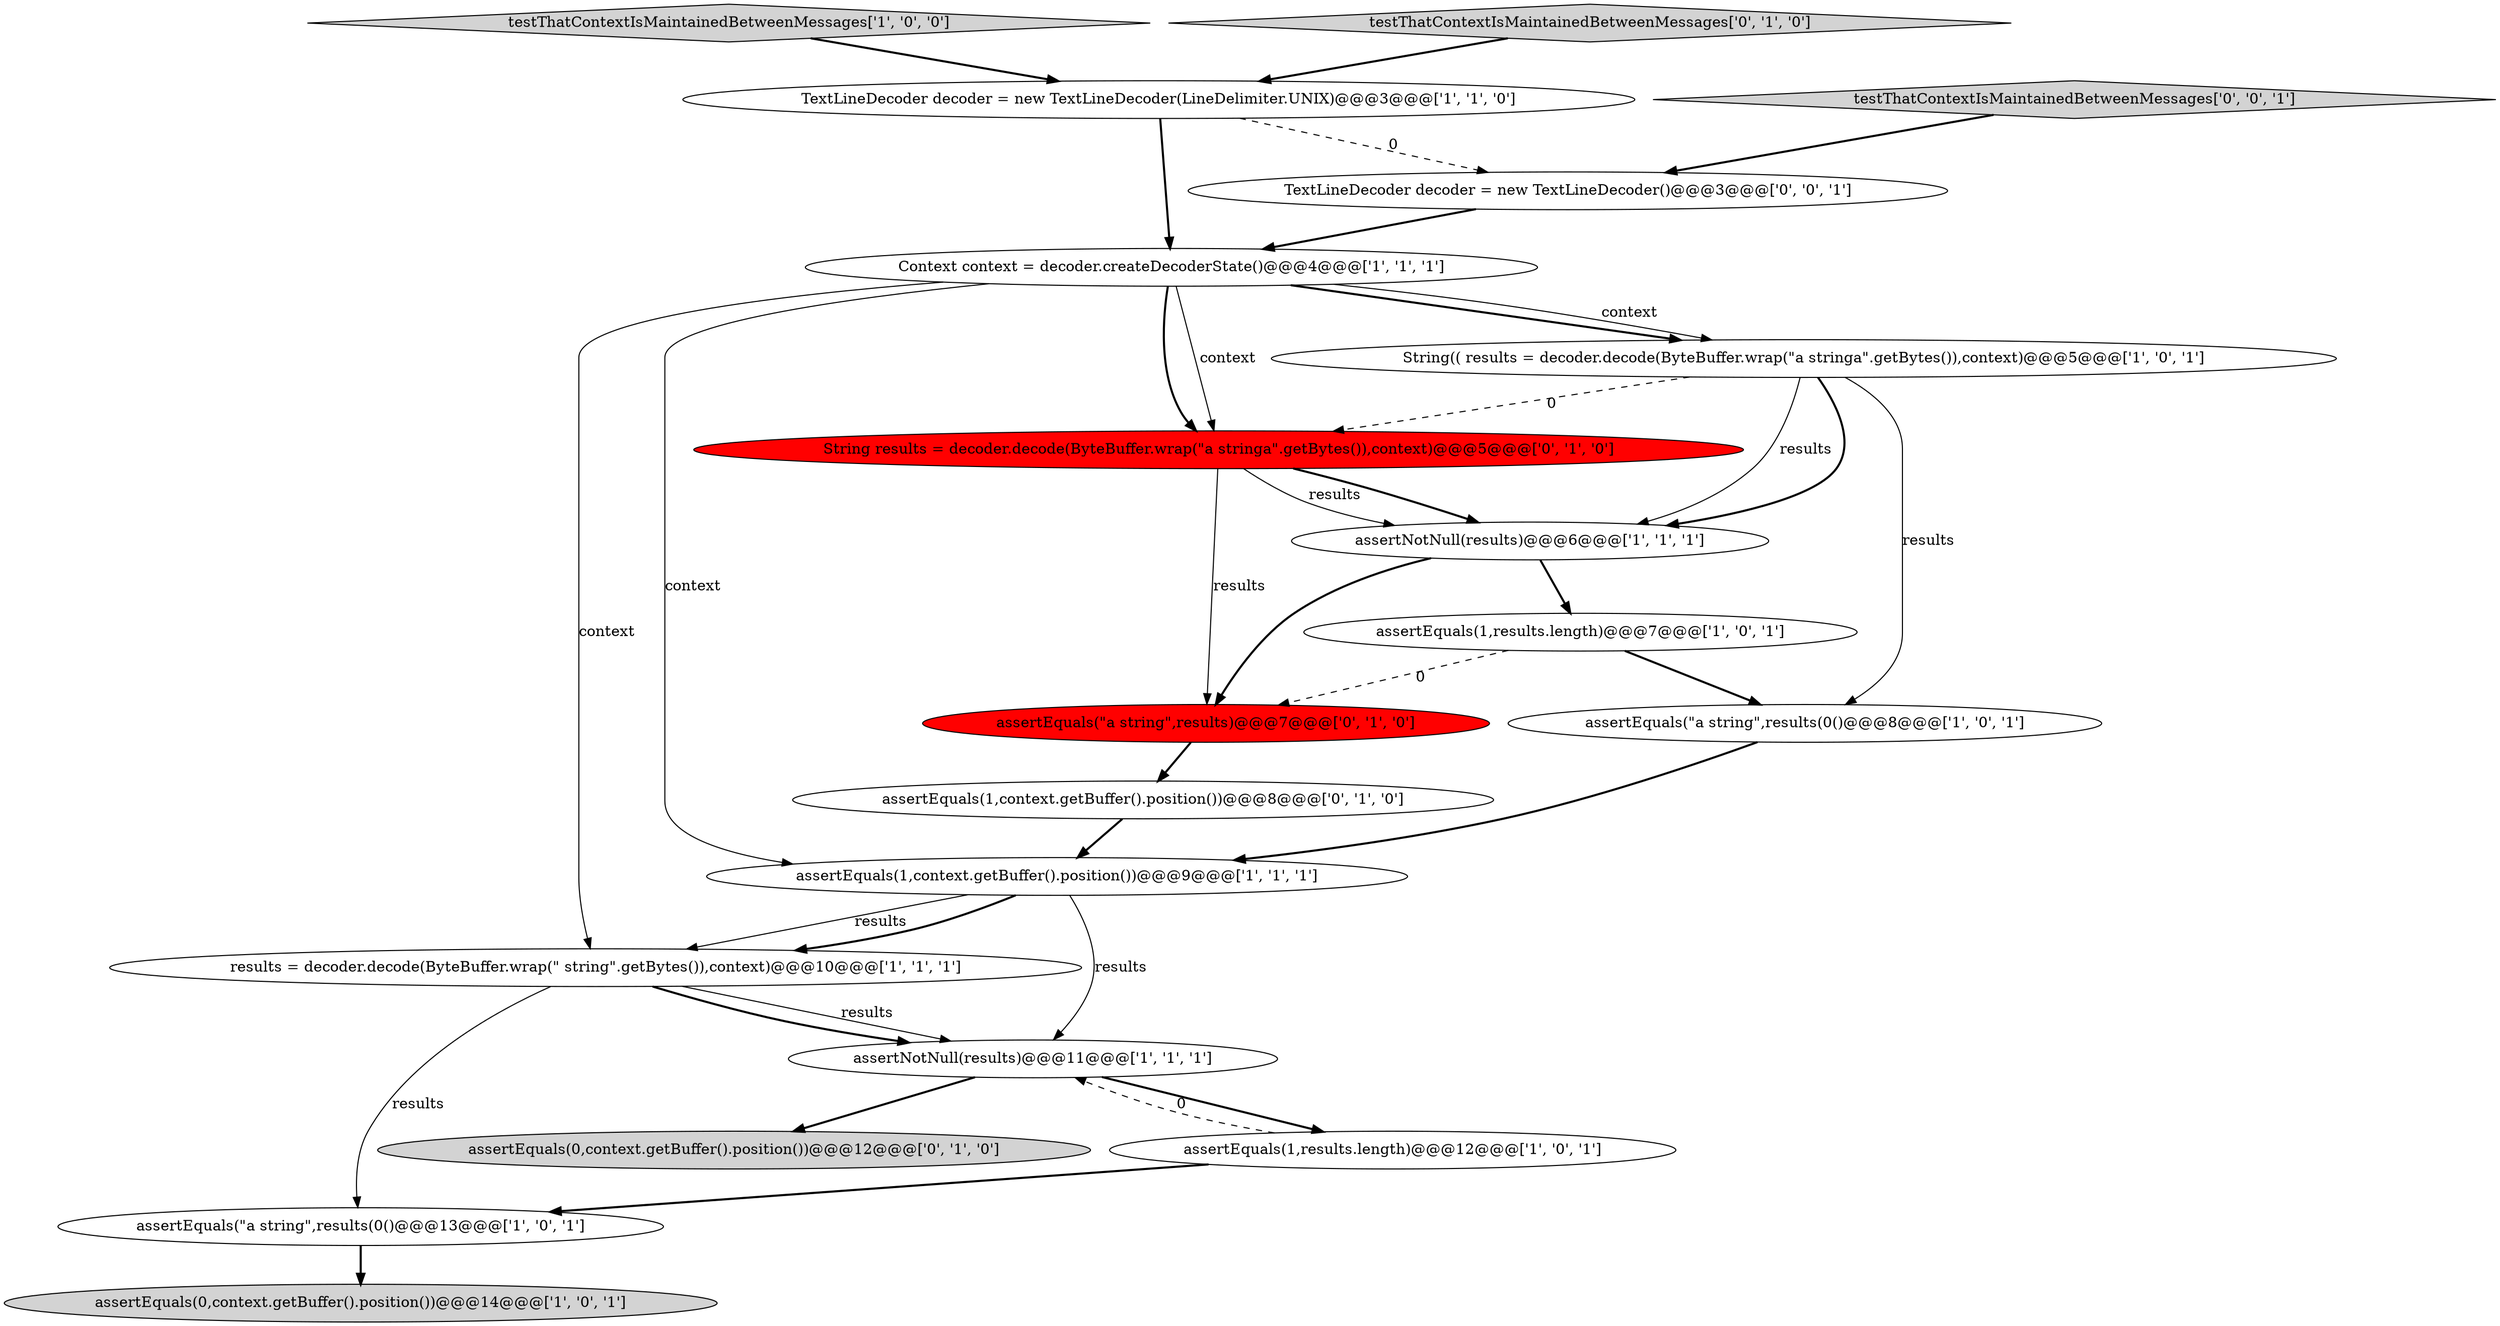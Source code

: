 digraph {
11 [style = filled, label = "testThatContextIsMaintainedBetweenMessages['1', '0', '0']", fillcolor = lightgray, shape = diamond image = "AAA0AAABBB1BBB"];
2 [style = filled, label = "results = decoder.decode(ByteBuffer.wrap(\" string\".getBytes()),context)@@@10@@@['1', '1', '1']", fillcolor = white, shape = ellipse image = "AAA0AAABBB1BBB"];
7 [style = filled, label = "TextLineDecoder decoder = new TextLineDecoder(LineDelimiter.UNIX)@@@3@@@['1', '1', '0']", fillcolor = white, shape = ellipse image = "AAA0AAABBB1BBB"];
8 [style = filled, label = "assertNotNull(results)@@@6@@@['1', '1', '1']", fillcolor = white, shape = ellipse image = "AAA0AAABBB1BBB"];
12 [style = filled, label = "Context context = decoder.createDecoderState()@@@4@@@['1', '1', '1']", fillcolor = white, shape = ellipse image = "AAA0AAABBB1BBB"];
16 [style = filled, label = "String results = decoder.decode(ByteBuffer.wrap(\"a stringa\".getBytes()),context)@@@5@@@['0', '1', '0']", fillcolor = red, shape = ellipse image = "AAA1AAABBB2BBB"];
15 [style = filled, label = "testThatContextIsMaintainedBetweenMessages['0', '1', '0']", fillcolor = lightgray, shape = diamond image = "AAA0AAABBB2BBB"];
9 [style = filled, label = "assertEquals(0,context.getBuffer().position())@@@14@@@['1', '0', '1']", fillcolor = lightgray, shape = ellipse image = "AAA0AAABBB1BBB"];
10 [style = filled, label = "assertEquals(1,results.length)@@@12@@@['1', '0', '1']", fillcolor = white, shape = ellipse image = "AAA0AAABBB1BBB"];
0 [style = filled, label = "assertNotNull(results)@@@11@@@['1', '1', '1']", fillcolor = white, shape = ellipse image = "AAA0AAABBB1BBB"];
17 [style = filled, label = "assertEquals(0,context.getBuffer().position())@@@12@@@['0', '1', '0']", fillcolor = lightgray, shape = ellipse image = "AAA0AAABBB2BBB"];
1 [style = filled, label = "assertEquals(1,context.getBuffer().position())@@@9@@@['1', '1', '1']", fillcolor = white, shape = ellipse image = "AAA0AAABBB1BBB"];
3 [style = filled, label = "assertEquals(\"a string\",results(0()@@@13@@@['1', '0', '1']", fillcolor = white, shape = ellipse image = "AAA0AAABBB1BBB"];
14 [style = filled, label = "assertEquals(\"a string\",results)@@@7@@@['0', '1', '0']", fillcolor = red, shape = ellipse image = "AAA1AAABBB2BBB"];
18 [style = filled, label = "testThatContextIsMaintainedBetweenMessages['0', '0', '1']", fillcolor = lightgray, shape = diamond image = "AAA0AAABBB3BBB"];
19 [style = filled, label = "TextLineDecoder decoder = new TextLineDecoder()@@@3@@@['0', '0', '1']", fillcolor = white, shape = ellipse image = "AAA0AAABBB3BBB"];
13 [style = filled, label = "assertEquals(1,context.getBuffer().position())@@@8@@@['0', '1', '0']", fillcolor = white, shape = ellipse image = "AAA0AAABBB2BBB"];
5 [style = filled, label = "assertEquals(1,results.length)@@@7@@@['1', '0', '1']", fillcolor = white, shape = ellipse image = "AAA0AAABBB1BBB"];
4 [style = filled, label = "assertEquals(\"a string\",results(0()@@@8@@@['1', '0', '1']", fillcolor = white, shape = ellipse image = "AAA0AAABBB1BBB"];
6 [style = filled, label = "String(( results = decoder.decode(ByteBuffer.wrap(\"a stringa\".getBytes()),context)@@@5@@@['1', '0', '1']", fillcolor = white, shape = ellipse image = "AAA0AAABBB1BBB"];
12->1 [style = solid, label="context"];
5->14 [style = dashed, label="0"];
2->0 [style = solid, label="results"];
15->7 [style = bold, label=""];
1->2 [style = solid, label="results"];
16->8 [style = bold, label=""];
19->12 [style = bold, label=""];
7->12 [style = bold, label=""];
0->17 [style = bold, label=""];
18->19 [style = bold, label=""];
8->14 [style = bold, label=""];
10->3 [style = bold, label=""];
6->8 [style = solid, label="results"];
2->3 [style = solid, label="results"];
12->16 [style = bold, label=""];
12->6 [style = bold, label=""];
13->1 [style = bold, label=""];
6->4 [style = solid, label="results"];
16->14 [style = solid, label="results"];
3->9 [style = bold, label=""];
0->10 [style = bold, label=""];
2->0 [style = bold, label=""];
16->8 [style = solid, label="results"];
6->16 [style = dashed, label="0"];
10->0 [style = dashed, label="0"];
8->5 [style = bold, label=""];
12->2 [style = solid, label="context"];
7->19 [style = dashed, label="0"];
1->0 [style = solid, label="results"];
5->4 [style = bold, label=""];
6->8 [style = bold, label=""];
4->1 [style = bold, label=""];
1->2 [style = bold, label=""];
12->6 [style = solid, label="context"];
14->13 [style = bold, label=""];
11->7 [style = bold, label=""];
12->16 [style = solid, label="context"];
}
